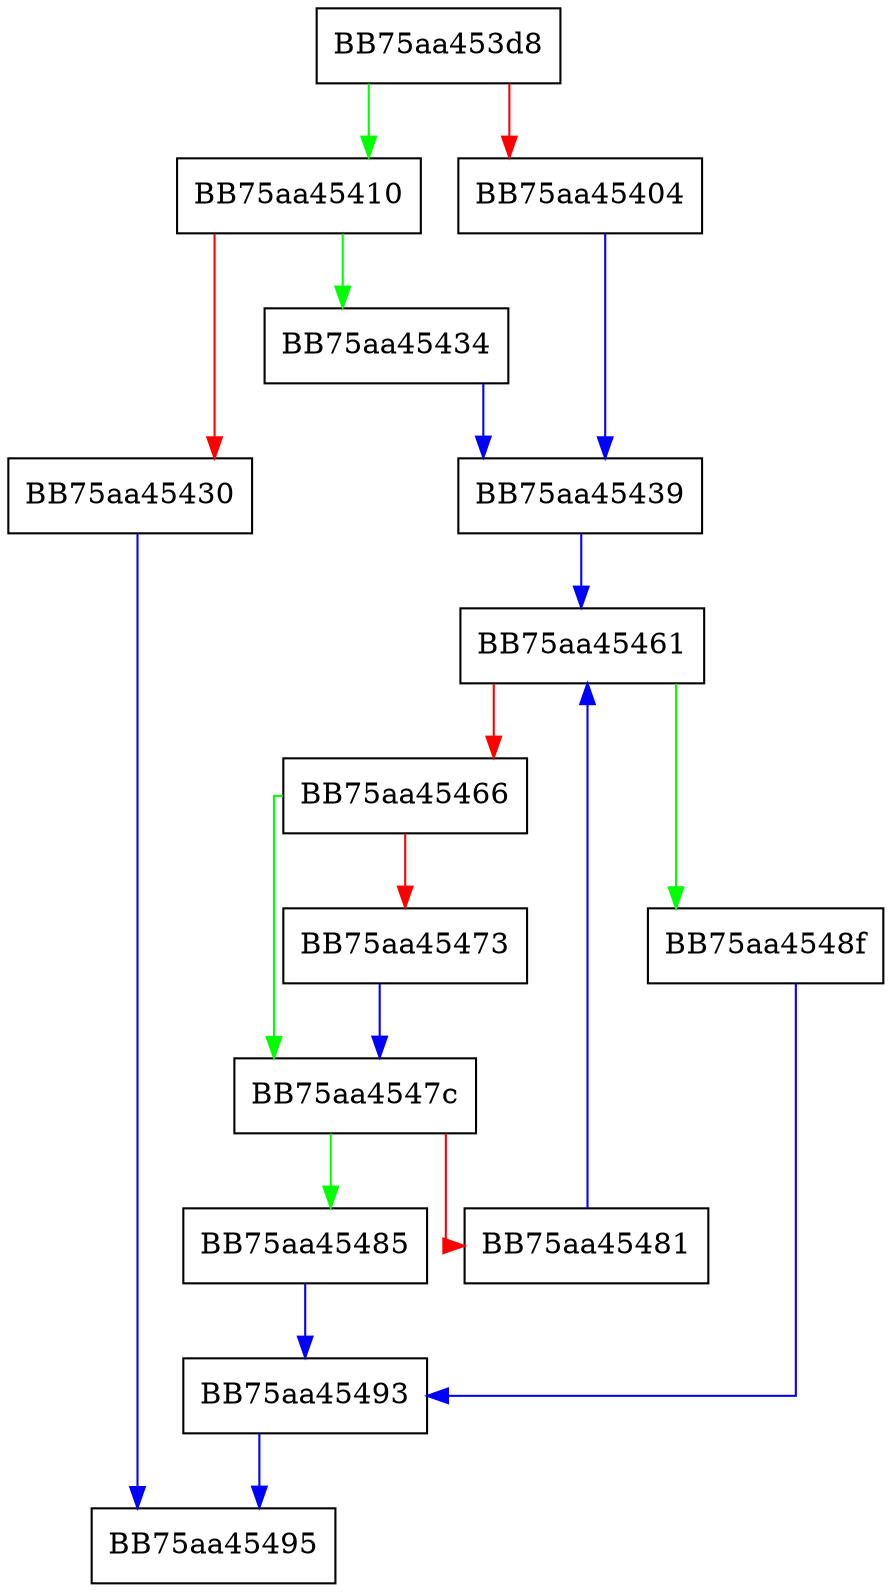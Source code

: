 digraph LoadSecHeading {
  node [shape="box"];
  graph [splines=ortho];
  BB75aa453d8 -> BB75aa45410 [color="green"];
  BB75aa453d8 -> BB75aa45404 [color="red"];
  BB75aa45404 -> BB75aa45439 [color="blue"];
  BB75aa45410 -> BB75aa45434 [color="green"];
  BB75aa45410 -> BB75aa45430 [color="red"];
  BB75aa45430 -> BB75aa45495 [color="blue"];
  BB75aa45434 -> BB75aa45439 [color="blue"];
  BB75aa45439 -> BB75aa45461 [color="blue"];
  BB75aa45461 -> BB75aa4548f [color="green"];
  BB75aa45461 -> BB75aa45466 [color="red"];
  BB75aa45466 -> BB75aa4547c [color="green"];
  BB75aa45466 -> BB75aa45473 [color="red"];
  BB75aa45473 -> BB75aa4547c [color="blue"];
  BB75aa4547c -> BB75aa45485 [color="green"];
  BB75aa4547c -> BB75aa45481 [color="red"];
  BB75aa45481 -> BB75aa45461 [color="blue"];
  BB75aa45485 -> BB75aa45493 [color="blue"];
  BB75aa4548f -> BB75aa45493 [color="blue"];
  BB75aa45493 -> BB75aa45495 [color="blue"];
}